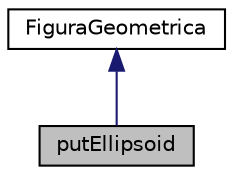 digraph "putEllipsoid"
{
 // LATEX_PDF_SIZE
  edge [fontname="Helvetica",fontsize="10",labelfontname="Helvetica",labelfontsize="10"];
  node [fontname="Helvetica",fontsize="10",shape=record];
  Node1 [label="putEllipsoid",height=0.2,width=0.4,color="black", fillcolor="grey75", style="filled", fontcolor="black",tooltip="The putEllipsoid class."];
  Node2 -> Node1 [dir="back",color="midnightblue",fontsize="10",style="solid",fontname="Helvetica"];
  Node2 [label="FiguraGeometrica",height=0.2,width=0.4,color="black", fillcolor="white", style="filled",URL="$class_figura_geometrica.html",tooltip="Classe FiguraGeometrica: Classe abstrata, ainda não foi definida completamente pelo sistema...."];
}
